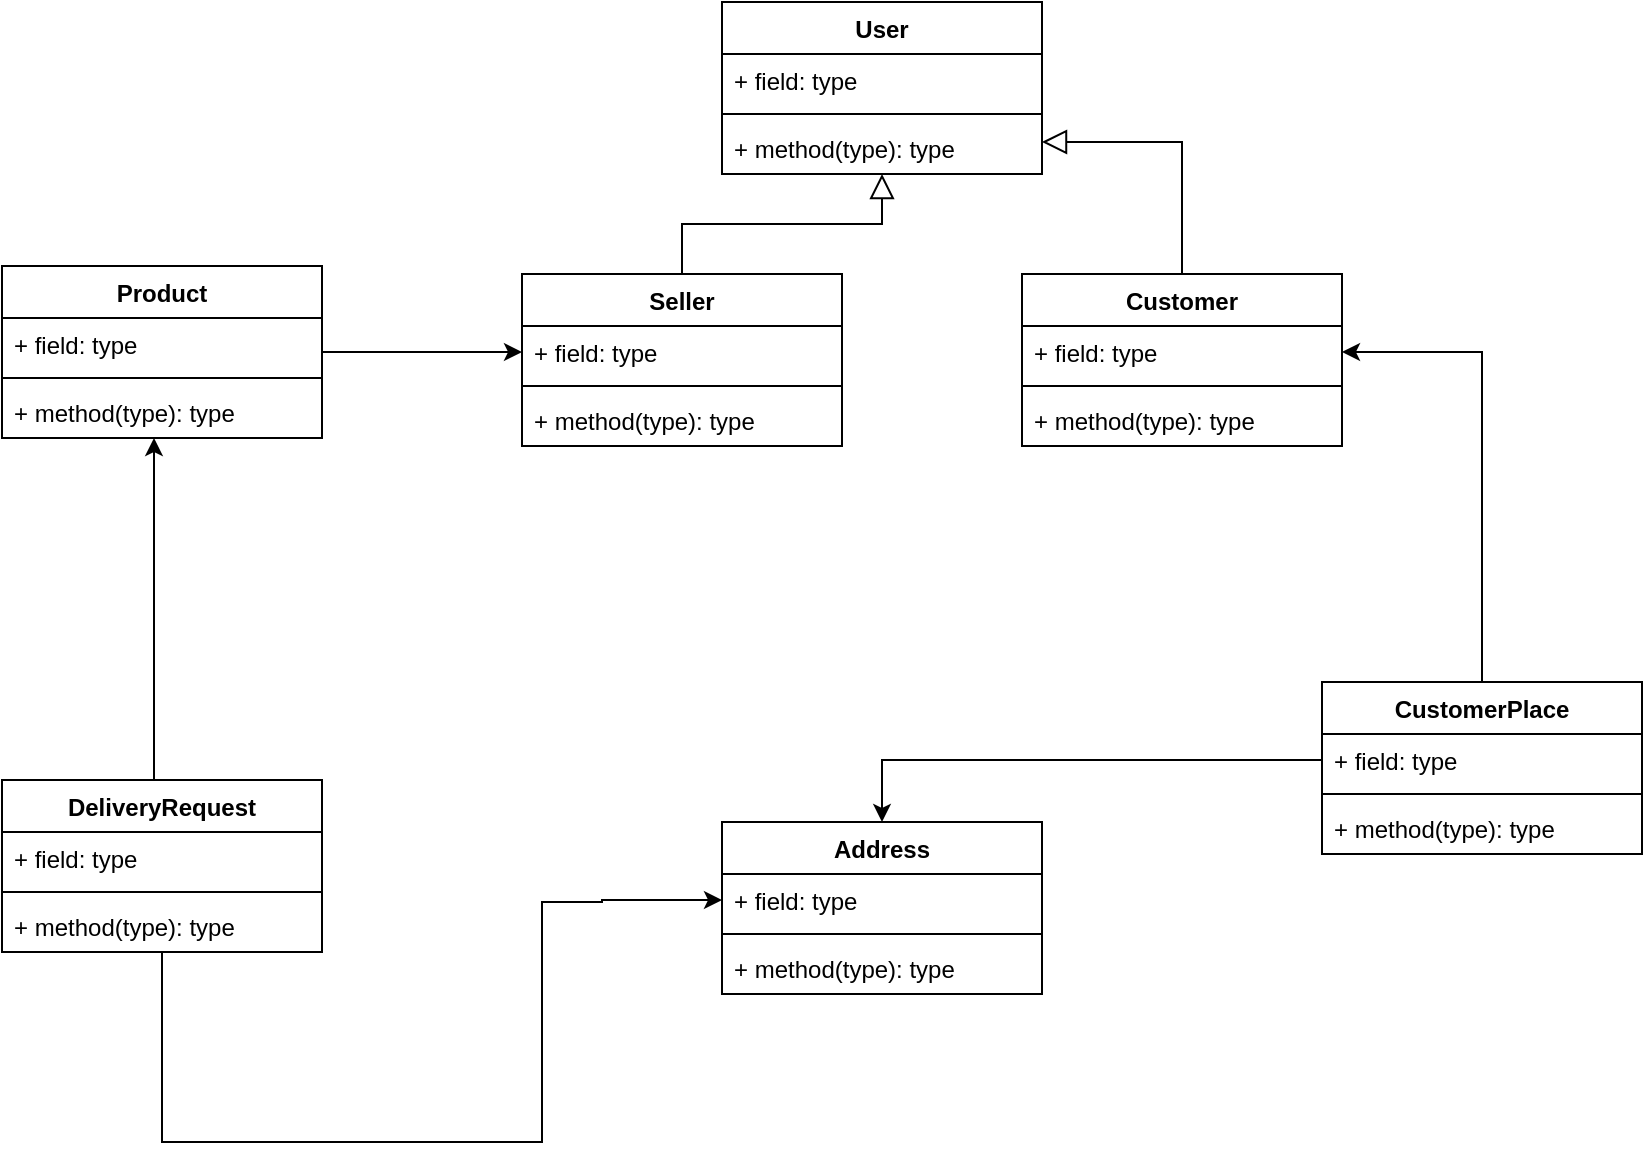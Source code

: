 <mxfile version="21.1.5" type="github">
  <diagram id="C5RBs43oDa-KdzZeNtuy" name="Page-1">
    <mxGraphModel dx="2124" dy="878" grid="1" gridSize="10" guides="1" tooltips="1" connect="1" arrows="1" fold="1" page="1" pageScale="1" pageWidth="827" pageHeight="1169" math="0" shadow="0">
      <root>
        <mxCell id="WIyWlLk6GJQsqaUBKTNV-0" />
        <mxCell id="WIyWlLk6GJQsqaUBKTNV-1" parent="WIyWlLk6GJQsqaUBKTNV-0" />
        <mxCell id="6OKA3HtmdynzIfS0HDyz-16" value="User" style="swimlane;fontStyle=1;align=center;verticalAlign=top;childLayout=stackLayout;horizontal=1;startSize=26;horizontalStack=0;resizeParent=1;resizeParentMax=0;resizeLast=0;collapsible=1;marginBottom=0;whiteSpace=wrap;html=1;" vertex="1" parent="WIyWlLk6GJQsqaUBKTNV-1">
          <mxGeometry x="280" y="110" width="160" height="86" as="geometry" />
        </mxCell>
        <mxCell id="6OKA3HtmdynzIfS0HDyz-17" value="+ field: type" style="text;strokeColor=none;fillColor=none;align=left;verticalAlign=top;spacingLeft=4;spacingRight=4;overflow=hidden;rotatable=0;points=[[0,0.5],[1,0.5]];portConstraint=eastwest;whiteSpace=wrap;html=1;" vertex="1" parent="6OKA3HtmdynzIfS0HDyz-16">
          <mxGeometry y="26" width="160" height="26" as="geometry" />
        </mxCell>
        <mxCell id="6OKA3HtmdynzIfS0HDyz-18" value="" style="line;strokeWidth=1;fillColor=none;align=left;verticalAlign=middle;spacingTop=-1;spacingLeft=3;spacingRight=3;rotatable=0;labelPosition=right;points=[];portConstraint=eastwest;strokeColor=inherit;" vertex="1" parent="6OKA3HtmdynzIfS0HDyz-16">
          <mxGeometry y="52" width="160" height="8" as="geometry" />
        </mxCell>
        <mxCell id="6OKA3HtmdynzIfS0HDyz-19" value="+ method(type): type" style="text;strokeColor=none;fillColor=none;align=left;verticalAlign=top;spacingLeft=4;spacingRight=4;overflow=hidden;rotatable=0;points=[[0,0.5],[1,0.5]];portConstraint=eastwest;whiteSpace=wrap;html=1;" vertex="1" parent="6OKA3HtmdynzIfS0HDyz-16">
          <mxGeometry y="60" width="160" height="26" as="geometry" />
        </mxCell>
        <mxCell id="6OKA3HtmdynzIfS0HDyz-20" value="Address" style="swimlane;fontStyle=1;align=center;verticalAlign=top;childLayout=stackLayout;horizontal=1;startSize=26;horizontalStack=0;resizeParent=1;resizeParentMax=0;resizeLast=0;collapsible=1;marginBottom=0;whiteSpace=wrap;html=1;" vertex="1" parent="WIyWlLk6GJQsqaUBKTNV-1">
          <mxGeometry x="280" y="520" width="160" height="86" as="geometry" />
        </mxCell>
        <mxCell id="6OKA3HtmdynzIfS0HDyz-21" value="+ field: type" style="text;strokeColor=none;fillColor=none;align=left;verticalAlign=top;spacingLeft=4;spacingRight=4;overflow=hidden;rotatable=0;points=[[0,0.5],[1,0.5]];portConstraint=eastwest;whiteSpace=wrap;html=1;" vertex="1" parent="6OKA3HtmdynzIfS0HDyz-20">
          <mxGeometry y="26" width="160" height="26" as="geometry" />
        </mxCell>
        <mxCell id="6OKA3HtmdynzIfS0HDyz-22" value="" style="line;strokeWidth=1;fillColor=none;align=left;verticalAlign=middle;spacingTop=-1;spacingLeft=3;spacingRight=3;rotatable=0;labelPosition=right;points=[];portConstraint=eastwest;strokeColor=inherit;" vertex="1" parent="6OKA3HtmdynzIfS0HDyz-20">
          <mxGeometry y="52" width="160" height="8" as="geometry" />
        </mxCell>
        <mxCell id="6OKA3HtmdynzIfS0HDyz-23" value="+ method(type): type" style="text;strokeColor=none;fillColor=none;align=left;verticalAlign=top;spacingLeft=4;spacingRight=4;overflow=hidden;rotatable=0;points=[[0,0.5],[1,0.5]];portConstraint=eastwest;whiteSpace=wrap;html=1;" vertex="1" parent="6OKA3HtmdynzIfS0HDyz-20">
          <mxGeometry y="60" width="160" height="26" as="geometry" />
        </mxCell>
        <mxCell id="6OKA3HtmdynzIfS0HDyz-24" value="Seller" style="swimlane;fontStyle=1;align=center;verticalAlign=top;childLayout=stackLayout;horizontal=1;startSize=26;horizontalStack=0;resizeParent=1;resizeParentMax=0;resizeLast=0;collapsible=1;marginBottom=0;whiteSpace=wrap;html=1;" vertex="1" parent="WIyWlLk6GJQsqaUBKTNV-1">
          <mxGeometry x="180" y="246" width="160" height="86" as="geometry" />
        </mxCell>
        <mxCell id="6OKA3HtmdynzIfS0HDyz-25" value="+ field: type" style="text;strokeColor=none;fillColor=none;align=left;verticalAlign=top;spacingLeft=4;spacingRight=4;overflow=hidden;rotatable=0;points=[[0,0.5],[1,0.5]];portConstraint=eastwest;whiteSpace=wrap;html=1;" vertex="1" parent="6OKA3HtmdynzIfS0HDyz-24">
          <mxGeometry y="26" width="160" height="26" as="geometry" />
        </mxCell>
        <mxCell id="6OKA3HtmdynzIfS0HDyz-26" value="" style="line;strokeWidth=1;fillColor=none;align=left;verticalAlign=middle;spacingTop=-1;spacingLeft=3;spacingRight=3;rotatable=0;labelPosition=right;points=[];portConstraint=eastwest;strokeColor=inherit;" vertex="1" parent="6OKA3HtmdynzIfS0HDyz-24">
          <mxGeometry y="52" width="160" height="8" as="geometry" />
        </mxCell>
        <mxCell id="6OKA3HtmdynzIfS0HDyz-27" value="+ method(type): type" style="text;strokeColor=none;fillColor=none;align=left;verticalAlign=top;spacingLeft=4;spacingRight=4;overflow=hidden;rotatable=0;points=[[0,0.5],[1,0.5]];portConstraint=eastwest;whiteSpace=wrap;html=1;" vertex="1" parent="6OKA3HtmdynzIfS0HDyz-24">
          <mxGeometry y="60" width="160" height="26" as="geometry" />
        </mxCell>
        <mxCell id="6OKA3HtmdynzIfS0HDyz-101" style="edgeStyle=orthogonalEdgeStyle;rounded=0;orthogonalLoop=1;jettySize=auto;html=1;entryX=0;entryY=0.5;entryDx=0;entryDy=0;" edge="1" parent="WIyWlLk6GJQsqaUBKTNV-1" source="6OKA3HtmdynzIfS0HDyz-29" target="6OKA3HtmdynzIfS0HDyz-25">
          <mxGeometry relative="1" as="geometry" />
        </mxCell>
        <mxCell id="6OKA3HtmdynzIfS0HDyz-29" value="Product" style="swimlane;fontStyle=1;align=center;verticalAlign=top;childLayout=stackLayout;horizontal=1;startSize=26;horizontalStack=0;resizeParent=1;resizeParentMax=0;resizeLast=0;collapsible=1;marginBottom=0;whiteSpace=wrap;html=1;" vertex="1" parent="WIyWlLk6GJQsqaUBKTNV-1">
          <mxGeometry x="-80" y="242" width="160" height="86" as="geometry" />
        </mxCell>
        <mxCell id="6OKA3HtmdynzIfS0HDyz-30" value="+ field: type" style="text;strokeColor=none;fillColor=none;align=left;verticalAlign=top;spacingLeft=4;spacingRight=4;overflow=hidden;rotatable=0;points=[[0,0.5],[1,0.5]];portConstraint=eastwest;whiteSpace=wrap;html=1;" vertex="1" parent="6OKA3HtmdynzIfS0HDyz-29">
          <mxGeometry y="26" width="160" height="26" as="geometry" />
        </mxCell>
        <mxCell id="6OKA3HtmdynzIfS0HDyz-31" value="" style="line;strokeWidth=1;fillColor=none;align=left;verticalAlign=middle;spacingTop=-1;spacingLeft=3;spacingRight=3;rotatable=0;labelPosition=right;points=[];portConstraint=eastwest;strokeColor=inherit;" vertex="1" parent="6OKA3HtmdynzIfS0HDyz-29">
          <mxGeometry y="52" width="160" height="8" as="geometry" />
        </mxCell>
        <mxCell id="6OKA3HtmdynzIfS0HDyz-32" value="+ method(type): type" style="text;strokeColor=none;fillColor=none;align=left;verticalAlign=top;spacingLeft=4;spacingRight=4;overflow=hidden;rotatable=0;points=[[0,0.5],[1,0.5]];portConstraint=eastwest;whiteSpace=wrap;html=1;" vertex="1" parent="6OKA3HtmdynzIfS0HDyz-29">
          <mxGeometry y="60" width="160" height="26" as="geometry" />
        </mxCell>
        <mxCell id="6OKA3HtmdynzIfS0HDyz-33" value="Customer" style="swimlane;fontStyle=1;align=center;verticalAlign=top;childLayout=stackLayout;horizontal=1;startSize=26;horizontalStack=0;resizeParent=1;resizeParentMax=0;resizeLast=0;collapsible=1;marginBottom=0;whiteSpace=wrap;html=1;" vertex="1" parent="WIyWlLk6GJQsqaUBKTNV-1">
          <mxGeometry x="430" y="246" width="160" height="86" as="geometry" />
        </mxCell>
        <mxCell id="6OKA3HtmdynzIfS0HDyz-34" value="+ field: type" style="text;strokeColor=none;fillColor=none;align=left;verticalAlign=top;spacingLeft=4;spacingRight=4;overflow=hidden;rotatable=0;points=[[0,0.5],[1,0.5]];portConstraint=eastwest;whiteSpace=wrap;html=1;" vertex="1" parent="6OKA3HtmdynzIfS0HDyz-33">
          <mxGeometry y="26" width="160" height="26" as="geometry" />
        </mxCell>
        <mxCell id="6OKA3HtmdynzIfS0HDyz-35" value="" style="line;strokeWidth=1;fillColor=none;align=left;verticalAlign=middle;spacingTop=-1;spacingLeft=3;spacingRight=3;rotatable=0;labelPosition=right;points=[];portConstraint=eastwest;strokeColor=inherit;" vertex="1" parent="6OKA3HtmdynzIfS0HDyz-33">
          <mxGeometry y="52" width="160" height="8" as="geometry" />
        </mxCell>
        <mxCell id="6OKA3HtmdynzIfS0HDyz-36" value="+ method(type): type" style="text;strokeColor=none;fillColor=none;align=left;verticalAlign=top;spacingLeft=4;spacingRight=4;overflow=hidden;rotatable=0;points=[[0,0.5],[1,0.5]];portConstraint=eastwest;whiteSpace=wrap;html=1;" vertex="1" parent="6OKA3HtmdynzIfS0HDyz-33">
          <mxGeometry y="60" width="160" height="26" as="geometry" />
        </mxCell>
        <mxCell id="6OKA3HtmdynzIfS0HDyz-100" style="edgeStyle=orthogonalEdgeStyle;rounded=0;orthogonalLoop=1;jettySize=auto;html=1;entryX=1;entryY=0.5;entryDx=0;entryDy=0;" edge="1" parent="WIyWlLk6GJQsqaUBKTNV-1" source="6OKA3HtmdynzIfS0HDyz-37" target="6OKA3HtmdynzIfS0HDyz-34">
          <mxGeometry relative="1" as="geometry" />
        </mxCell>
        <mxCell id="6OKA3HtmdynzIfS0HDyz-37" value="CustomerPlace" style="swimlane;fontStyle=1;align=center;verticalAlign=top;childLayout=stackLayout;horizontal=1;startSize=26;horizontalStack=0;resizeParent=1;resizeParentMax=0;resizeLast=0;collapsible=1;marginBottom=0;whiteSpace=wrap;html=1;" vertex="1" parent="WIyWlLk6GJQsqaUBKTNV-1">
          <mxGeometry x="580" y="450" width="160" height="86" as="geometry" />
        </mxCell>
        <mxCell id="6OKA3HtmdynzIfS0HDyz-38" value="+ field: type" style="text;strokeColor=none;fillColor=none;align=left;verticalAlign=top;spacingLeft=4;spacingRight=4;overflow=hidden;rotatable=0;points=[[0,0.5],[1,0.5]];portConstraint=eastwest;whiteSpace=wrap;html=1;" vertex="1" parent="6OKA3HtmdynzIfS0HDyz-37">
          <mxGeometry y="26" width="160" height="26" as="geometry" />
        </mxCell>
        <mxCell id="6OKA3HtmdynzIfS0HDyz-39" value="" style="line;strokeWidth=1;fillColor=none;align=left;verticalAlign=middle;spacingTop=-1;spacingLeft=3;spacingRight=3;rotatable=0;labelPosition=right;points=[];portConstraint=eastwest;strokeColor=inherit;" vertex="1" parent="6OKA3HtmdynzIfS0HDyz-37">
          <mxGeometry y="52" width="160" height="8" as="geometry" />
        </mxCell>
        <mxCell id="6OKA3HtmdynzIfS0HDyz-40" value="+ method(type): type" style="text;strokeColor=none;fillColor=none;align=left;verticalAlign=top;spacingLeft=4;spacingRight=4;overflow=hidden;rotatable=0;points=[[0,0.5],[1,0.5]];portConstraint=eastwest;whiteSpace=wrap;html=1;" vertex="1" parent="6OKA3HtmdynzIfS0HDyz-37">
          <mxGeometry y="60" width="160" height="26" as="geometry" />
        </mxCell>
        <mxCell id="6OKA3HtmdynzIfS0HDyz-102" style="edgeStyle=orthogonalEdgeStyle;rounded=0;orthogonalLoop=1;jettySize=auto;html=1;" edge="1" parent="WIyWlLk6GJQsqaUBKTNV-1" source="6OKA3HtmdynzIfS0HDyz-41" target="6OKA3HtmdynzIfS0HDyz-32">
          <mxGeometry relative="1" as="geometry">
            <mxPoint x="-4" y="330" as="targetPoint" />
            <Array as="points">
              <mxPoint x="-4" y="490" />
              <mxPoint x="-4" y="490" />
            </Array>
          </mxGeometry>
        </mxCell>
        <mxCell id="6OKA3HtmdynzIfS0HDyz-103" style="edgeStyle=orthogonalEdgeStyle;rounded=0;orthogonalLoop=1;jettySize=auto;html=1;entryX=0;entryY=0.5;entryDx=0;entryDy=0;" edge="1" parent="WIyWlLk6GJQsqaUBKTNV-1" source="6OKA3HtmdynzIfS0HDyz-41" target="6OKA3HtmdynzIfS0HDyz-21">
          <mxGeometry relative="1" as="geometry">
            <mxPoint x="400" y="623" as="targetPoint" />
            <Array as="points">
              <mxPoint y="680" />
              <mxPoint x="190" y="680" />
              <mxPoint x="190" y="560" />
              <mxPoint x="220" y="560" />
            </Array>
          </mxGeometry>
        </mxCell>
        <mxCell id="6OKA3HtmdynzIfS0HDyz-41" value="DeliveryRequest" style="swimlane;fontStyle=1;align=center;verticalAlign=top;childLayout=stackLayout;horizontal=1;startSize=26;horizontalStack=0;resizeParent=1;resizeParentMax=0;resizeLast=0;collapsible=1;marginBottom=0;whiteSpace=wrap;html=1;" vertex="1" parent="WIyWlLk6GJQsqaUBKTNV-1">
          <mxGeometry x="-80" y="499" width="160" height="86" as="geometry" />
        </mxCell>
        <mxCell id="6OKA3HtmdynzIfS0HDyz-42" value="+ field: type" style="text;strokeColor=none;fillColor=none;align=left;verticalAlign=top;spacingLeft=4;spacingRight=4;overflow=hidden;rotatable=0;points=[[0,0.5],[1,0.5]];portConstraint=eastwest;whiteSpace=wrap;html=1;" vertex="1" parent="6OKA3HtmdynzIfS0HDyz-41">
          <mxGeometry y="26" width="160" height="26" as="geometry" />
        </mxCell>
        <mxCell id="6OKA3HtmdynzIfS0HDyz-43" value="" style="line;strokeWidth=1;fillColor=none;align=left;verticalAlign=middle;spacingTop=-1;spacingLeft=3;spacingRight=3;rotatable=0;labelPosition=right;points=[];portConstraint=eastwest;strokeColor=inherit;" vertex="1" parent="6OKA3HtmdynzIfS0HDyz-41">
          <mxGeometry y="52" width="160" height="8" as="geometry" />
        </mxCell>
        <mxCell id="6OKA3HtmdynzIfS0HDyz-44" value="+ method(type): type" style="text;strokeColor=none;fillColor=none;align=left;verticalAlign=top;spacingLeft=4;spacingRight=4;overflow=hidden;rotatable=0;points=[[0,0.5],[1,0.5]];portConstraint=eastwest;whiteSpace=wrap;html=1;" vertex="1" parent="6OKA3HtmdynzIfS0HDyz-41">
          <mxGeometry y="60" width="160" height="26" as="geometry" />
        </mxCell>
        <mxCell id="6OKA3HtmdynzIfS0HDyz-81" value="" style="endArrow=block;endSize=10;endFill=0;shadow=0;strokeWidth=1;rounded=0;edgeStyle=elbowEdgeStyle;elbow=vertical;exitX=0.5;exitY=0;exitDx=0;exitDy=0;" edge="1" parent="WIyWlLk6GJQsqaUBKTNV-1" source="6OKA3HtmdynzIfS0HDyz-33" target="6OKA3HtmdynzIfS0HDyz-19">
          <mxGeometry width="160" relative="1" as="geometry">
            <mxPoint x="469" y="292" as="sourcePoint" />
            <mxPoint x="450" y="180" as="targetPoint" />
            <Array as="points">
              <mxPoint x="530" y="180" />
            </Array>
          </mxGeometry>
        </mxCell>
        <mxCell id="6OKA3HtmdynzIfS0HDyz-82" value="" style="endArrow=block;endSize=10;endFill=0;shadow=0;strokeWidth=1;rounded=0;edgeStyle=elbowEdgeStyle;elbow=vertical;" edge="1" parent="WIyWlLk6GJQsqaUBKTNV-1">
          <mxGeometry width="160" relative="1" as="geometry">
            <mxPoint x="260" y="246" as="sourcePoint" />
            <mxPoint x="360" y="196" as="targetPoint" />
          </mxGeometry>
        </mxCell>
        <mxCell id="6OKA3HtmdynzIfS0HDyz-99" style="edgeStyle=orthogonalEdgeStyle;rounded=0;orthogonalLoop=1;jettySize=auto;html=1;entryX=0.5;entryY=0;entryDx=0;entryDy=0;" edge="1" parent="WIyWlLk6GJQsqaUBKTNV-1" source="6OKA3HtmdynzIfS0HDyz-38" target="6OKA3HtmdynzIfS0HDyz-20">
          <mxGeometry relative="1" as="geometry" />
        </mxCell>
      </root>
    </mxGraphModel>
  </diagram>
</mxfile>
